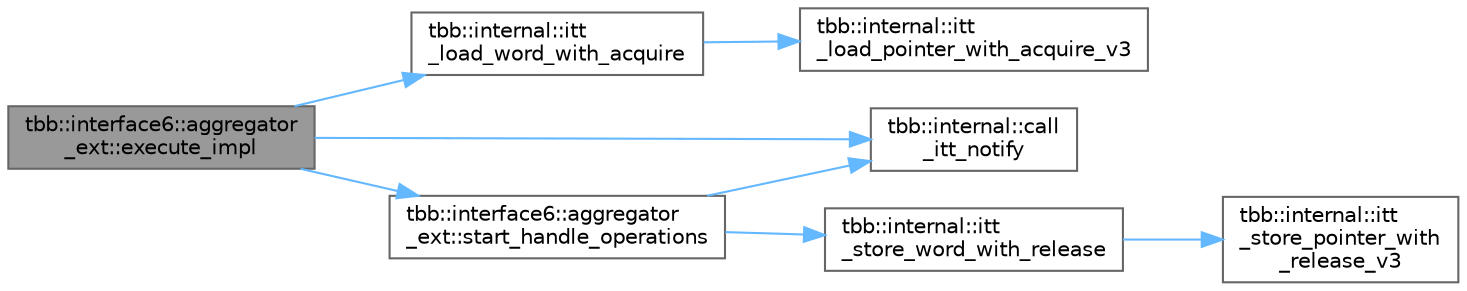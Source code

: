 digraph "tbb::interface6::aggregator_ext::execute_impl"
{
 // LATEX_PDF_SIZE
  bgcolor="transparent";
  edge [fontname=Helvetica,fontsize=10,labelfontname=Helvetica,labelfontsize=10];
  node [fontname=Helvetica,fontsize=10,shape=box,height=0.2,width=0.4];
  rankdir="LR";
  Node1 [id="Node000001",label="tbb::interface6::aggregator\l_ext::execute_impl",height=0.2,width=0.4,color="gray40", fillcolor="grey60", style="filled", fontcolor="black",tooltip=" "];
  Node1 -> Node2 [id="edge1_Node000001_Node000002",color="steelblue1",style="solid",tooltip=" "];
  Node2 [id="Node000002",label="tbb::internal::call\l_itt_notify",height=0.2,width=0.4,color="grey40", fillcolor="white", style="filled",URL="$namespacetbb_1_1internal.html#ae998b9627068b137cb2047f9979fc9c1",tooltip=" "];
  Node1 -> Node3 [id="edge2_Node000001_Node000003",color="steelblue1",style="solid",tooltip=" "];
  Node3 [id="Node000003",label="tbb::internal::itt\l_load_word_with_acquire",height=0.2,width=0.4,color="grey40", fillcolor="white", style="filled",URL="$namespacetbb_1_1internal.html#a911cbec92461f245730d2f47516525a3",tooltip=" "];
  Node3 -> Node4 [id="edge3_Node000003_Node000004",color="steelblue1",style="solid",tooltip=" "];
  Node4 [id="Node000004",label="tbb::internal::itt\l_load_pointer_with_acquire_v3",height=0.2,width=0.4,color="grey40", fillcolor="white", style="filled",URL="$namespacetbb_1_1internal.html#aacaccf9a4a53d7438980620e7c1157c6",tooltip=" "];
  Node1 -> Node5 [id="edge4_Node000001_Node000005",color="steelblue1",style="solid",tooltip=" "];
  Node5 [id="Node000005",label="tbb::interface6::aggregator\l_ext::start_handle_operations",height=0.2,width=0.4,color="grey40", fillcolor="white", style="filled",URL="$classtbb_1_1interface6_1_1aggregator__ext.html#a779e53657aad2d95167fd4f12f44a96e",tooltip="Trigger the handling of operations when the handler is free"];
  Node5 -> Node2 [id="edge5_Node000005_Node000002",color="steelblue1",style="solid",tooltip=" "];
  Node5 -> Node6 [id="edge6_Node000005_Node000006",color="steelblue1",style="solid",tooltip=" "];
  Node6 [id="Node000006",label="tbb::internal::itt\l_store_word_with_release",height=0.2,width=0.4,color="grey40", fillcolor="white", style="filled",URL="$namespacetbb_1_1internal.html#ac4715a28e1dc69356c2dae5c2e84b5f4",tooltip=" "];
  Node6 -> Node7 [id="edge7_Node000006_Node000007",color="steelblue1",style="solid",tooltip=" "];
  Node7 [id="Node000007",label="tbb::internal::itt\l_store_pointer_with\l_release_v3",height=0.2,width=0.4,color="grey40", fillcolor="white", style="filled",URL="$namespacetbb_1_1internal.html#aca67a648bfa612f17afbe381b8f84720",tooltip=" "];
}
